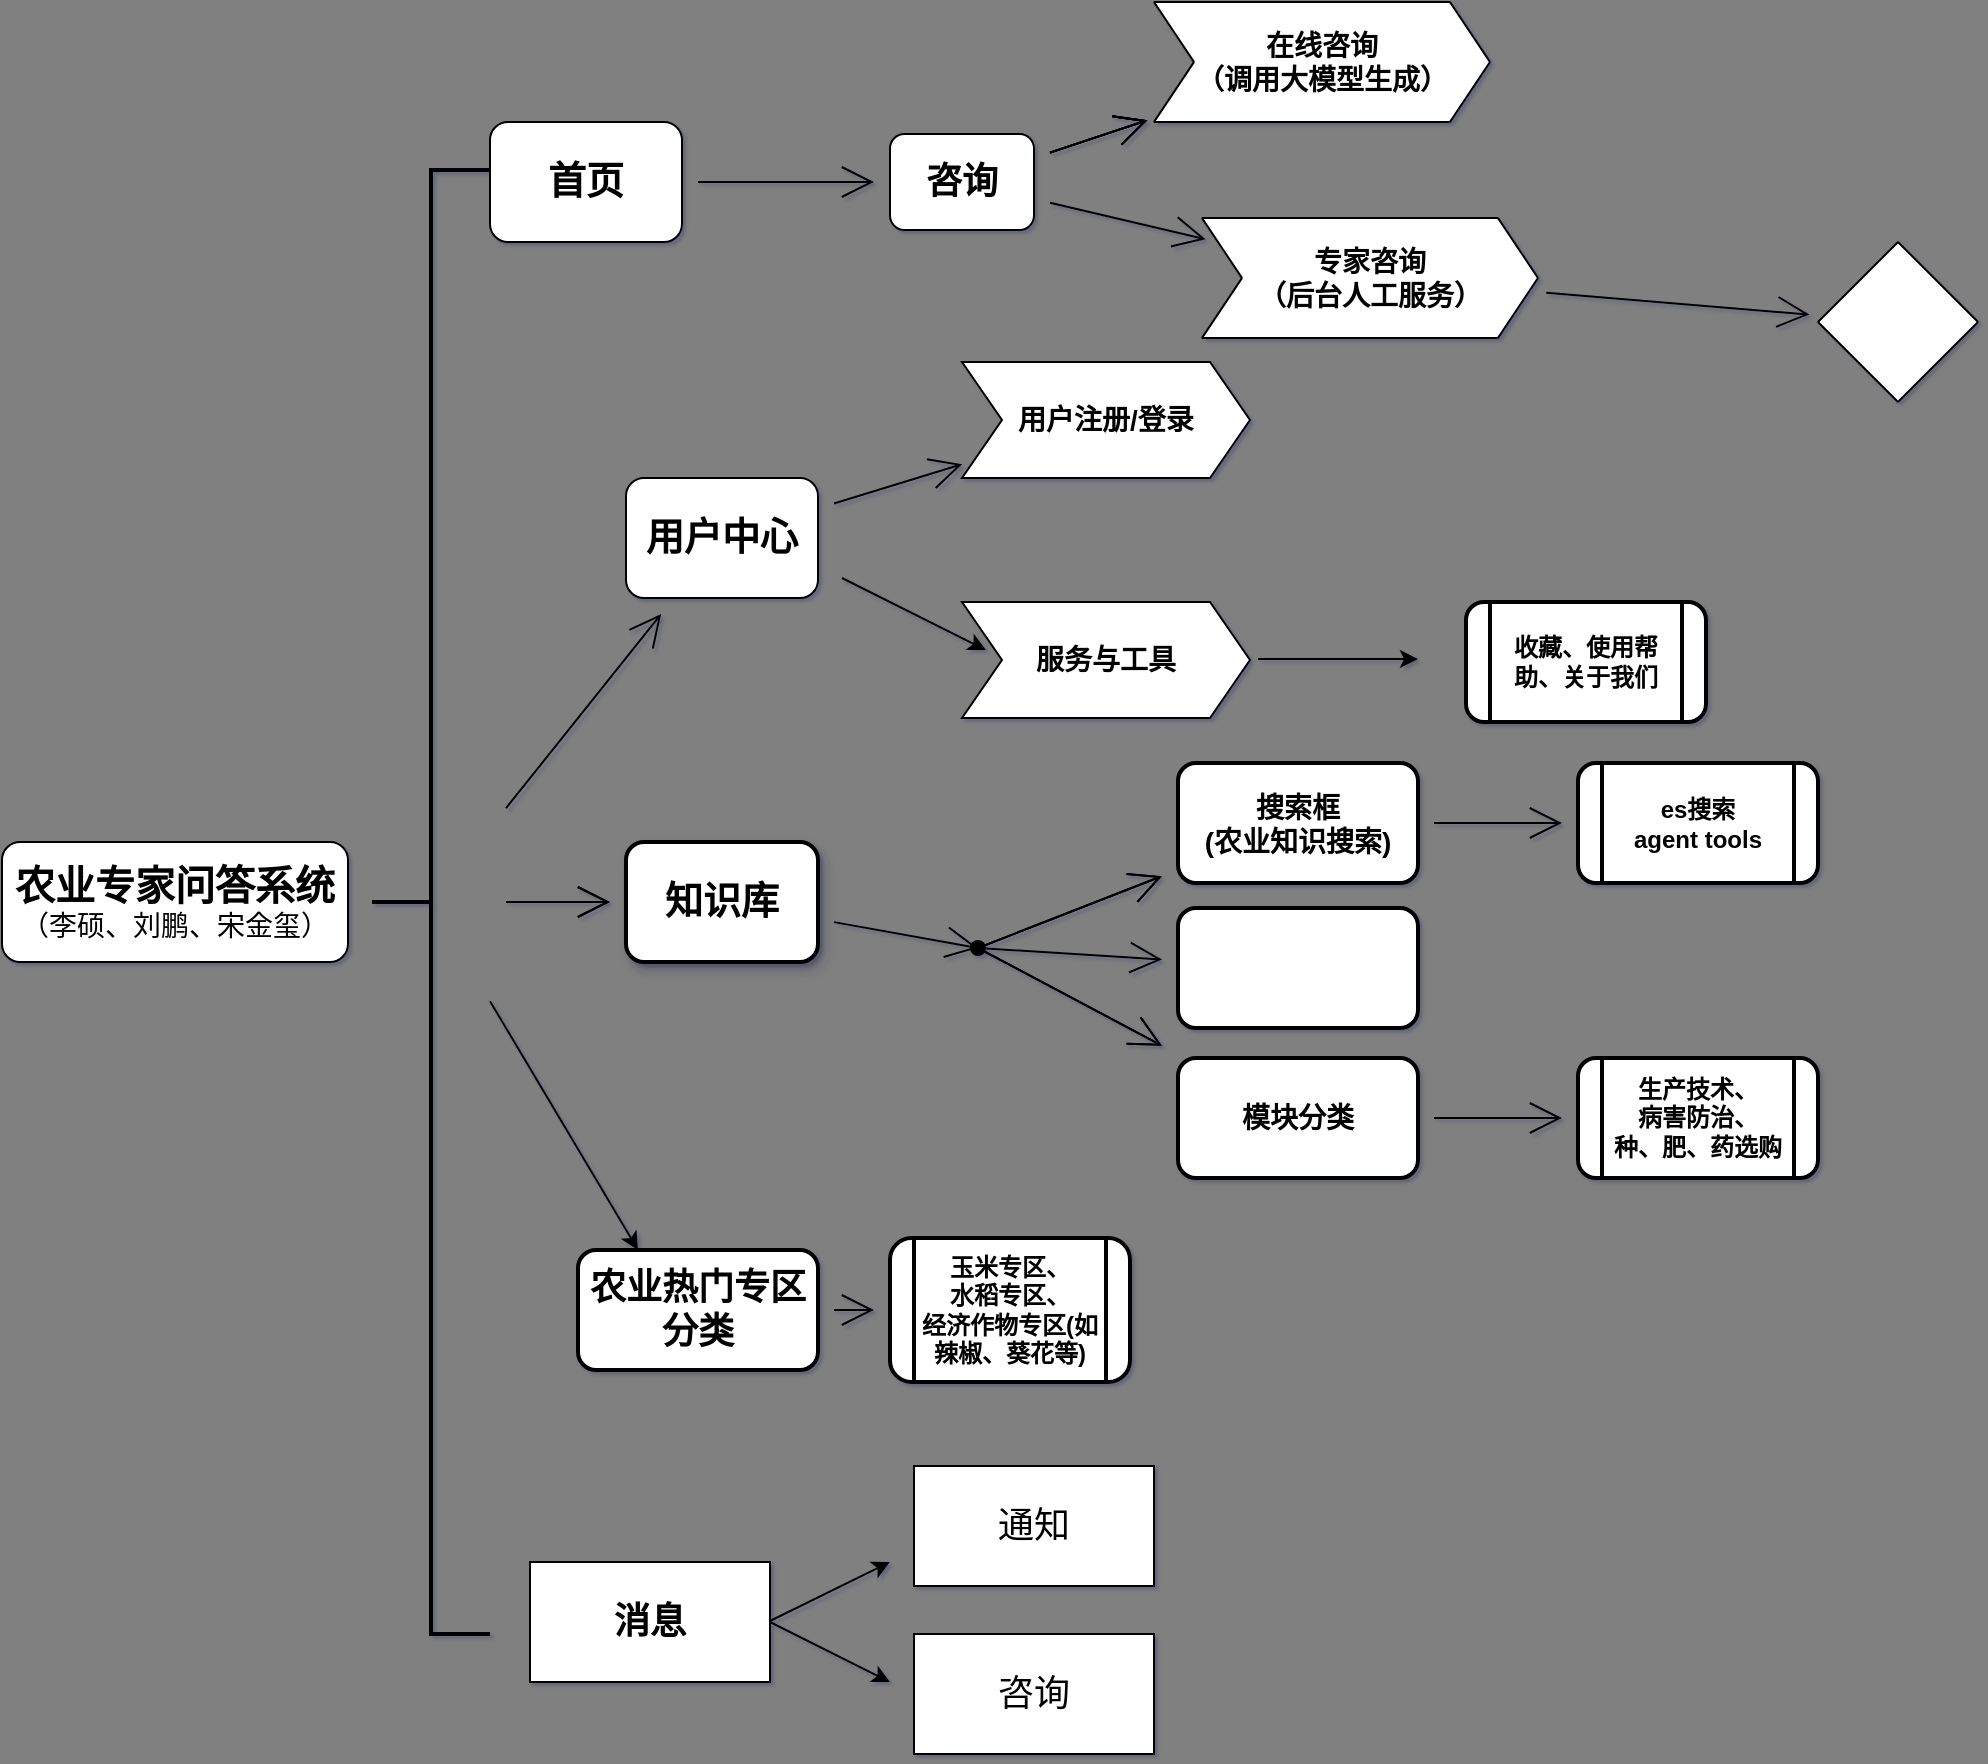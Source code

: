 <mxfile>
    <diagram id="bOuafRZzA5ts0WKZr_g5" name="第 1 页">
        <mxGraphModel dx="778" dy="563" grid="1" gridSize="12" guides="1" tooltips="1" connect="1" arrows="1" fold="1" page="1" pageScale="1" pageWidth="1920" pageHeight="1200" background="#808080" math="0" shadow="1">
            <root>
                <mxCell id="0"/>
                <mxCell id="1" parent="0"/>
                <mxCell id="6L22D7TTS9LIFJ3bgzqp-1" value="&lt;font size=&quot;1&quot;&gt;&lt;span style=&quot;font-size: 14px&quot;&gt;&lt;span style=&quot;font-weight: bold ; font-size: 20px&quot;&gt;农业专家问答系统&lt;/span&gt;&lt;br&gt;（李硕、刘鹏、宋金玺）&lt;br&gt;&lt;/span&gt;&lt;/font&gt;" style="rounded=1;whiteSpace=wrap;html=1;hachureGap=4;pointerEvents=0;labelBackgroundColor=none;spacing=4;spacingBottom=0;" parent="1" vertex="1">
                    <mxGeometry x="48" y="480" width="173" height="60" as="geometry"/>
                </mxCell>
                <mxCell id="mPqkFLZ470Q4nbPpNfiY-24" value="" style="edgeStyle=none;curved=1;rounded=0;orthogonalLoop=1;jettySize=auto;html=1;endArrow=open;startSize=14;endSize=14;sourcePerimeterSpacing=8;targetPerimeterSpacing=8;" parent="1" source="sW6hpCwGS3jQtQcxS_EY-2" target="mPqkFLZ470Q4nbPpNfiY-22" edge="1">
                    <mxGeometry relative="1" as="geometry"/>
                </mxCell>
                <mxCell id="mPqkFLZ470Q4nbPpNfiY-34" value="" style="edgeStyle=none;curved=1;rounded=0;orthogonalLoop=1;jettySize=auto;html=1;endArrow=open;startSize=14;endSize=14;sourcePerimeterSpacing=8;targetPerimeterSpacing=8;" parent="1" source="sW6hpCwGS3jQtQcxS_EY-2" target="mPqkFLZ470Q4nbPpNfiY-33" edge="1">
                    <mxGeometry relative="1" as="geometry"/>
                </mxCell>
                <mxCell id="mPqkFLZ470Q4nbPpNfiY-54" value="" style="edgeStyle=none;curved=1;rounded=0;orthogonalLoop=1;jettySize=auto;html=1;endArrow=open;startSize=14;endSize=14;sourcePerimeterSpacing=8;targetPerimeterSpacing=8;" parent="1" target="mPqkFLZ470Q4nbPpNfiY-33" edge="1">
                    <mxGeometry relative="1" as="geometry">
                        <mxPoint x="300" y="510" as="sourcePoint"/>
                    </mxGeometry>
                </mxCell>
                <mxCell id="sW6hpCwGS3jQtQcxS_EY-2" value="" style="strokeWidth=2;html=1;shape=mxgraph.flowchart.annotation_2;align=left;labelPosition=right;pointerEvents=1;hachureGap=4;rounded=1;labelBackgroundColor=none;" parent="1" vertex="1">
                    <mxGeometry x="233" y="144" width="59" height="732" as="geometry"/>
                </mxCell>
                <mxCell id="mPqkFLZ470Q4nbPpNfiY-2" value="" style="edgeStyle=none;curved=1;rounded=0;orthogonalLoop=1;jettySize=auto;html=1;endArrow=open;startSize=14;endSize=14;sourcePerimeterSpacing=8;targetPerimeterSpacing=8;" parent="1" source="sW6hpCwGS3jQtQcxS_EY-6" target="mPqkFLZ470Q4nbPpNfiY-1" edge="1">
                    <mxGeometry relative="1" as="geometry"/>
                </mxCell>
                <mxCell id="sW6hpCwGS3jQtQcxS_EY-6" value="&lt;font style=&quot;font-size: 19px&quot;&gt;&lt;b&gt;首页&lt;/b&gt;&lt;/font&gt;" style="rounded=1;whiteSpace=wrap;html=1;hachureGap=4;pointerEvents=0;labelBackgroundColor=none;" parent="1" vertex="1">
                    <mxGeometry x="292" y="120" width="96" height="60" as="geometry"/>
                </mxCell>
                <mxCell id="mPqkFLZ470Q4nbPpNfiY-9" value="" style="edgeStyle=none;curved=1;rounded=0;orthogonalLoop=1;jettySize=auto;html=1;endArrow=open;startSize=14;endSize=14;sourcePerimeterSpacing=8;targetPerimeterSpacing=8;" parent="1" source="mPqkFLZ470Q4nbPpNfiY-1" target="mPqkFLZ470Q4nbPpNfiY-8" edge="1">
                    <mxGeometry relative="1" as="geometry"/>
                </mxCell>
                <mxCell id="mPqkFLZ470Q4nbPpNfiY-10" value="" style="edgeStyle=none;curved=1;rounded=0;orthogonalLoop=1;jettySize=auto;html=1;endArrow=open;startSize=14;endSize=14;sourcePerimeterSpacing=8;targetPerimeterSpacing=8;" parent="1" source="mPqkFLZ470Q4nbPpNfiY-1" target="mPqkFLZ470Q4nbPpNfiY-8" edge="1">
                    <mxGeometry relative="1" as="geometry"/>
                </mxCell>
                <mxCell id="mPqkFLZ470Q4nbPpNfiY-11" value="" style="edgeStyle=none;curved=1;rounded=0;orthogonalLoop=1;jettySize=auto;html=1;endArrow=open;startSize=14;endSize=14;sourcePerimeterSpacing=8;targetPerimeterSpacing=8;" parent="1" source="mPqkFLZ470Q4nbPpNfiY-1" target="mPqkFLZ470Q4nbPpNfiY-8" edge="1">
                    <mxGeometry relative="1" as="geometry"/>
                </mxCell>
                <mxCell id="mPqkFLZ470Q4nbPpNfiY-14" value="" style="edgeStyle=none;curved=1;rounded=0;orthogonalLoop=1;jettySize=auto;html=1;endArrow=open;startSize=14;endSize=14;sourcePerimeterSpacing=8;targetPerimeterSpacing=8;" parent="1" source="mPqkFLZ470Q4nbPpNfiY-1" target="mPqkFLZ470Q4nbPpNfiY-8" edge="1">
                    <mxGeometry relative="1" as="geometry"/>
                </mxCell>
                <mxCell id="mPqkFLZ470Q4nbPpNfiY-15" value="" style="edgeStyle=none;curved=1;rounded=0;orthogonalLoop=1;jettySize=auto;html=1;endArrow=open;startSize=14;endSize=14;sourcePerimeterSpacing=8;targetPerimeterSpacing=8;" parent="1" source="mPqkFLZ470Q4nbPpNfiY-1" target="mPqkFLZ470Q4nbPpNfiY-8" edge="1">
                    <mxGeometry relative="1" as="geometry"/>
                </mxCell>
                <mxCell id="mPqkFLZ470Q4nbPpNfiY-21" value="" style="edgeStyle=none;curved=1;rounded=0;orthogonalLoop=1;jettySize=auto;html=1;endArrow=open;startSize=14;endSize=14;sourcePerimeterSpacing=8;targetPerimeterSpacing=8;" parent="1" source="mPqkFLZ470Q4nbPpNfiY-1" target="mPqkFLZ470Q4nbPpNfiY-18" edge="1">
                    <mxGeometry relative="1" as="geometry"/>
                </mxCell>
                <mxCell id="mPqkFLZ470Q4nbPpNfiY-1" value="&lt;font style=&quot;font-size: 18px&quot;&gt;咨询&lt;/font&gt;" style="whiteSpace=wrap;html=1;rounded=1;hachureGap=4;fontStyle=1" parent="1" vertex="1">
                    <mxGeometry x="492" y="126" width="72" height="48" as="geometry"/>
                </mxCell>
                <mxCell id="mPqkFLZ470Q4nbPpNfiY-8" value="&lt;font style=&quot;font-size: 14px&quot;&gt;在线咨询&lt;br&gt;（调用大模型生成）&lt;br&gt;&lt;/font&gt;" style="shape=step;perimeter=stepPerimeter;whiteSpace=wrap;html=1;fixedSize=1;rounded=1;fontStyle=1;hachureGap=4;arcSize=1;" parent="1" vertex="1">
                    <mxGeometry x="624" y="60" width="168" height="60" as="geometry"/>
                </mxCell>
                <mxCell id="kcdXlhJpOLpQFoNhrTCA-3" value="" style="edgeStyle=none;curved=1;rounded=0;orthogonalLoop=1;jettySize=auto;html=1;endArrow=open;startSize=14;endSize=14;sourcePerimeterSpacing=8;targetPerimeterSpacing=8;" parent="1" source="mPqkFLZ470Q4nbPpNfiY-18" target="kcdXlhJpOLpQFoNhrTCA-2" edge="1">
                    <mxGeometry relative="1" as="geometry"/>
                </mxCell>
                <mxCell id="mPqkFLZ470Q4nbPpNfiY-18" value="&lt;font style=&quot;font-size: 14px&quot;&gt;专家咨询&lt;br&gt;（后台人工服务）&lt;br&gt;&lt;/font&gt;" style="shape=step;perimeter=stepPerimeter;whiteSpace=wrap;html=1;fixedSize=1;rounded=1;fontStyle=1;hachureGap=4;arcSize=1;" parent="1" vertex="1">
                    <mxGeometry x="648" y="168" width="168" height="60" as="geometry"/>
                </mxCell>
                <mxCell id="mPqkFLZ470Q4nbPpNfiY-26" value="" style="edgeStyle=none;curved=1;rounded=0;orthogonalLoop=1;jettySize=auto;html=1;endArrow=open;startSize=14;endSize=14;sourcePerimeterSpacing=8;targetPerimeterSpacing=8;" parent="1" source="mPqkFLZ470Q4nbPpNfiY-22" target="mPqkFLZ470Q4nbPpNfiY-25" edge="1">
                    <mxGeometry relative="1" as="geometry"/>
                </mxCell>
                <mxCell id="mPqkFLZ470Q4nbPpNfiY-22" value="&lt;span style=&quot;font-size: 19px&quot;&gt;&lt;b&gt;用户中心&lt;/b&gt;&lt;/span&gt;" style="rounded=1;whiteSpace=wrap;html=1;hachureGap=4;pointerEvents=0;labelBackgroundColor=none;" parent="1" vertex="1">
                    <mxGeometry x="360" y="298" width="96" height="60" as="geometry"/>
                </mxCell>
                <mxCell id="mPqkFLZ470Q4nbPpNfiY-25" value="&lt;font style=&quot;font-size: 14px&quot;&gt;&lt;b&gt;用户注册/登录&lt;/b&gt;&lt;/font&gt;" style="shape=step;perimeter=stepPerimeter;whiteSpace=wrap;html=1;fixedSize=1;rounded=1;hachureGap=4;arcSize=0;" parent="1" vertex="1">
                    <mxGeometry x="528" y="240" width="144" height="58" as="geometry"/>
                </mxCell>
                <mxCell id="mPqkFLZ470Q4nbPpNfiY-36" value="" style="edgeStyle=none;curved=1;rounded=0;orthogonalLoop=1;jettySize=auto;html=1;endArrow=open;startSize=14;endSize=14;sourcePerimeterSpacing=8;targetPerimeterSpacing=8;" parent="1" source="mPqkFLZ470Q4nbPpNfiY-33" target="mPqkFLZ470Q4nbPpNfiY-35" edge="1">
                    <mxGeometry relative="1" as="geometry"/>
                </mxCell>
                <mxCell id="mPqkFLZ470Q4nbPpNfiY-33" value="&lt;b style=&quot;font-size: 19px&quot;&gt;知识库&lt;/b&gt;" style="whiteSpace=wrap;html=1;rounded=1;align=center;strokeWidth=2;hachureGap=4;shadow=1;" parent="1" vertex="1">
                    <mxGeometry x="360" y="480" width="96" height="60" as="geometry"/>
                </mxCell>
                <mxCell id="mPqkFLZ470Q4nbPpNfiY-39" value="" style="edgeStyle=none;curved=1;rounded=0;orthogonalLoop=1;jettySize=auto;html=1;endArrow=open;startSize=14;endSize=14;sourcePerimeterSpacing=8;targetPerimeterSpacing=8;" parent="1" source="mPqkFLZ470Q4nbPpNfiY-35" target="mPqkFLZ470Q4nbPpNfiY-38" edge="1">
                    <mxGeometry relative="1" as="geometry"/>
                </mxCell>
                <mxCell id="mPqkFLZ470Q4nbPpNfiY-40" value="" style="edgeStyle=none;curved=1;rounded=0;orthogonalLoop=1;jettySize=auto;html=1;endArrow=open;startSize=14;endSize=14;sourcePerimeterSpacing=8;targetPerimeterSpacing=8;" parent="1" source="mPqkFLZ470Q4nbPpNfiY-35" target="mPqkFLZ470Q4nbPpNfiY-38" edge="1">
                    <mxGeometry relative="1" as="geometry"/>
                </mxCell>
                <mxCell id="mPqkFLZ470Q4nbPpNfiY-42" value="" style="edgeStyle=none;curved=1;rounded=0;orthogonalLoop=1;jettySize=auto;html=1;endArrow=open;startSize=14;endSize=14;sourcePerimeterSpacing=8;targetPerimeterSpacing=8;" parent="1" source="mPqkFLZ470Q4nbPpNfiY-35" target="mPqkFLZ470Q4nbPpNfiY-41" edge="1">
                    <mxGeometry relative="1" as="geometry"/>
                </mxCell>
                <mxCell id="kcdXlhJpOLpQFoNhrTCA-4" value="" style="edgeStyle=none;curved=1;rounded=0;orthogonalLoop=1;jettySize=auto;html=1;endArrow=open;startSize=14;endSize=14;sourcePerimeterSpacing=8;targetPerimeterSpacing=8;" parent="1" source="mPqkFLZ470Q4nbPpNfiY-35" target="mPqkFLZ470Q4nbPpNfiY-41" edge="1">
                    <mxGeometry relative="1" as="geometry"/>
                </mxCell>
                <mxCell id="kcdXlhJpOLpQFoNhrTCA-6" value="" style="edgeStyle=none;curved=1;rounded=0;orthogonalLoop=1;jettySize=auto;html=1;endArrow=open;startSize=14;endSize=14;sourcePerimeterSpacing=8;targetPerimeterSpacing=8;" parent="1" source="mPqkFLZ470Q4nbPpNfiY-35" target="kcdXlhJpOLpQFoNhrTCA-5" edge="1">
                    <mxGeometry relative="1" as="geometry"/>
                </mxCell>
                <mxCell id="mPqkFLZ470Q4nbPpNfiY-35" value="" style="shape=waypoint;size=6;pointerEvents=1;points=[];fillColor=#ffffff;resizable=0;rotatable=0;perimeter=centerPerimeter;snapToPoint=1;rounded=1;strokeWidth=2;hachureGap=4;" parent="1" vertex="1">
                    <mxGeometry x="516" y="513" width="40" height="40" as="geometry"/>
                </mxCell>
                <mxCell id="mPqkFLZ470Q4nbPpNfiY-48" value="" style="edgeStyle=none;curved=1;rounded=0;orthogonalLoop=1;jettySize=auto;html=1;endArrow=open;startSize=14;endSize=14;sourcePerimeterSpacing=8;targetPerimeterSpacing=8;" parent="1" source="mPqkFLZ470Q4nbPpNfiY-38" target="mPqkFLZ470Q4nbPpNfiY-47" edge="1">
                    <mxGeometry relative="1" as="geometry"/>
                </mxCell>
                <mxCell id="mPqkFLZ470Q4nbPpNfiY-38" value="&lt;font style=&quot;font-size: 14px&quot;&gt;&lt;b&gt;搜索框&lt;br&gt;(农业知识搜索)&lt;/b&gt;&lt;/font&gt;" style="whiteSpace=wrap;html=1;rounded=1;strokeWidth=2;hachureGap=4;" parent="1" vertex="1">
                    <mxGeometry x="636" y="440.5" width="120" height="60" as="geometry"/>
                </mxCell>
                <mxCell id="mPqkFLZ470Q4nbPpNfiY-44" value="" style="edgeStyle=none;curved=1;rounded=0;orthogonalLoop=1;jettySize=auto;html=1;endArrow=open;startSize=14;endSize=14;sourcePerimeterSpacing=8;targetPerimeterSpacing=8;" parent="1" source="mPqkFLZ470Q4nbPpNfiY-41" target="mPqkFLZ470Q4nbPpNfiY-43" edge="1">
                    <mxGeometry relative="1" as="geometry"/>
                </mxCell>
                <mxCell id="mPqkFLZ470Q4nbPpNfiY-41" value="&lt;b&gt;&lt;font style=&quot;font-size: 14px&quot;&gt;模块分类&lt;/font&gt;&lt;/b&gt;" style="whiteSpace=wrap;html=1;rounded=1;strokeWidth=2;hachureGap=4;" parent="1" vertex="1">
                    <mxGeometry x="636" y="588" width="120" height="60" as="geometry"/>
                </mxCell>
                <mxCell id="mPqkFLZ470Q4nbPpNfiY-43" value="&lt;b&gt;生产技术、&lt;br&gt;病害防治、&lt;br&gt;种、肥、药选购&lt;/b&gt;" style="shape=process;whiteSpace=wrap;html=1;backgroundOutline=1;rounded=1;strokeWidth=2;hachureGap=4;" parent="1" vertex="1">
                    <mxGeometry x="836" y="588" width="120" height="60" as="geometry"/>
                </mxCell>
                <mxCell id="mPqkFLZ470Q4nbPpNfiY-47" value="&lt;b&gt;es搜索&lt;br&gt;agent tools&lt;/b&gt;" style="shape=process;whiteSpace=wrap;html=1;backgroundOutline=1;rounded=1;strokeWidth=2;hachureGap=4;" parent="1" vertex="1">
                    <mxGeometry x="836" y="440.5" width="120" height="60" as="geometry"/>
                </mxCell>
                <mxCell id="mPqkFLZ470Q4nbPpNfiY-58" value="" style="edgeStyle=none;curved=1;rounded=0;orthogonalLoop=1;jettySize=auto;html=1;endArrow=open;startSize=14;endSize=14;sourcePerimeterSpacing=8;targetPerimeterSpacing=8;" parent="1" source="mPqkFLZ470Q4nbPpNfiY-49" target="mPqkFLZ470Q4nbPpNfiY-57" edge="1">
                    <mxGeometry relative="1" as="geometry"/>
                </mxCell>
                <mxCell id="2" value="" style="edgeStyle=none;html=1;entryX=0.25;entryY=0;entryDx=0;entryDy=0;" parent="1" source="sW6hpCwGS3jQtQcxS_EY-2" target="mPqkFLZ470Q4nbPpNfiY-49" edge="1">
                    <mxGeometry relative="1" as="geometry">
                        <mxPoint x="372" y="624" as="sourcePoint"/>
                    </mxGeometry>
                </mxCell>
                <mxCell id="mPqkFLZ470Q4nbPpNfiY-49" value="&lt;b&gt;&lt;font style=&quot;font-size: 18px&quot;&gt;农业热门专区分类&lt;/font&gt;&lt;/b&gt;" style="whiteSpace=wrap;html=1;rounded=1;align=center;strokeWidth=2;hachureGap=4;" parent="1" vertex="1">
                    <mxGeometry x="336" y="684" width="120" height="60" as="geometry"/>
                </mxCell>
                <mxCell id="mPqkFLZ470Q4nbPpNfiY-57" value="&lt;b&gt;玉米专区、&lt;br&gt;水稻专区、&lt;br&gt;经济作物专区(如辣椒、葵花等)&lt;/b&gt;" style="shape=process;whiteSpace=wrap;html=1;backgroundOutline=1;rounded=1;strokeWidth=2;hachureGap=4;" parent="1" vertex="1">
                    <mxGeometry x="492" y="678" width="120" height="72" as="geometry"/>
                </mxCell>
                <mxCell id="kcdXlhJpOLpQFoNhrTCA-2" value="" style="rhombus;whiteSpace=wrap;html=1;rounded=1;fontStyle=1;arcSize=1;hachureGap=4;" parent="1" vertex="1">
                    <mxGeometry x="956" y="180" width="80" height="80" as="geometry"/>
                </mxCell>
                <mxCell id="kcdXlhJpOLpQFoNhrTCA-5" value="" style="whiteSpace=wrap;html=1;rounded=1;strokeWidth=2;hachureGap=4;" parent="1" vertex="1">
                    <mxGeometry x="636" y="513" width="120" height="60" as="geometry"/>
                </mxCell>
                <mxCell id="6" style="edgeStyle=none;html=1;exitX=1;exitY=0.5;exitDx=0;exitDy=0;fontSize=18;" edge="1" parent="1" source="3">
                    <mxGeometry relative="1" as="geometry">
                        <mxPoint x="492" y="900" as="targetPoint"/>
                    </mxGeometry>
                </mxCell>
                <mxCell id="3" value="&lt;b&gt;&lt;font style=&quot;font-size: 18px;&quot;&gt;消息&lt;/font&gt;&lt;/b&gt;" style="whiteSpace=wrap;html=1;" vertex="1" parent="1">
                    <mxGeometry x="312" y="840" width="120" height="60" as="geometry"/>
                </mxCell>
                <mxCell id="4" value="" style="edgeStyle=none;orthogonalLoop=1;jettySize=auto;html=1;fontSize=18;" edge="1" parent="1">
                    <mxGeometry width="100" relative="1" as="geometry">
                        <mxPoint x="432" y="869.5" as="sourcePoint"/>
                        <mxPoint x="492" y="840" as="targetPoint"/>
                        <Array as="points"/>
                    </mxGeometry>
                </mxCell>
                <mxCell id="5" value="通知" style="whiteSpace=wrap;html=1;fontSize=18;" vertex="1" parent="1">
                    <mxGeometry x="504" y="792" width="120" height="60" as="geometry"/>
                </mxCell>
                <mxCell id="7" value="咨询" style="whiteSpace=wrap;html=1;fontSize=18;" vertex="1" parent="1">
                    <mxGeometry x="504" y="876" width="120" height="60" as="geometry"/>
                </mxCell>
                <mxCell id="11" value="" style="edgeStyle=none;orthogonalLoop=1;jettySize=auto;html=1;fontSize=18;" edge="1" parent="1">
                    <mxGeometry width="80" relative="1" as="geometry">
                        <mxPoint x="468" y="348" as="sourcePoint"/>
                        <mxPoint x="540" y="384" as="targetPoint"/>
                        <Array as="points"/>
                    </mxGeometry>
                </mxCell>
                <mxCell id="12" value="&lt;span style=&quot;font-size: 14px;&quot;&gt;&lt;b&gt;服务与工具&lt;/b&gt;&lt;/span&gt;" style="shape=step;perimeter=stepPerimeter;whiteSpace=wrap;html=1;fixedSize=1;rounded=1;hachureGap=4;arcSize=0;" vertex="1" parent="1">
                    <mxGeometry x="528" y="360" width="144" height="58" as="geometry"/>
                </mxCell>
                <mxCell id="13" value="" style="edgeStyle=none;orthogonalLoop=1;jettySize=auto;html=1;fontSize=18;" edge="1" parent="1">
                    <mxGeometry width="80" relative="1" as="geometry">
                        <mxPoint x="676" y="388.5" as="sourcePoint"/>
                        <mxPoint x="756" y="388.5" as="targetPoint"/>
                        <Array as="points"/>
                    </mxGeometry>
                </mxCell>
                <mxCell id="14" value="&lt;b&gt;收藏、使用帮助、关于我们&lt;/b&gt;" style="shape=process;whiteSpace=wrap;html=1;backgroundOutline=1;rounded=1;strokeWidth=2;hachureGap=4;" vertex="1" parent="1">
                    <mxGeometry x="780" y="360" width="120" height="60" as="geometry"/>
                </mxCell>
            </root>
        </mxGraphModel>
    </diagram>
</mxfile>